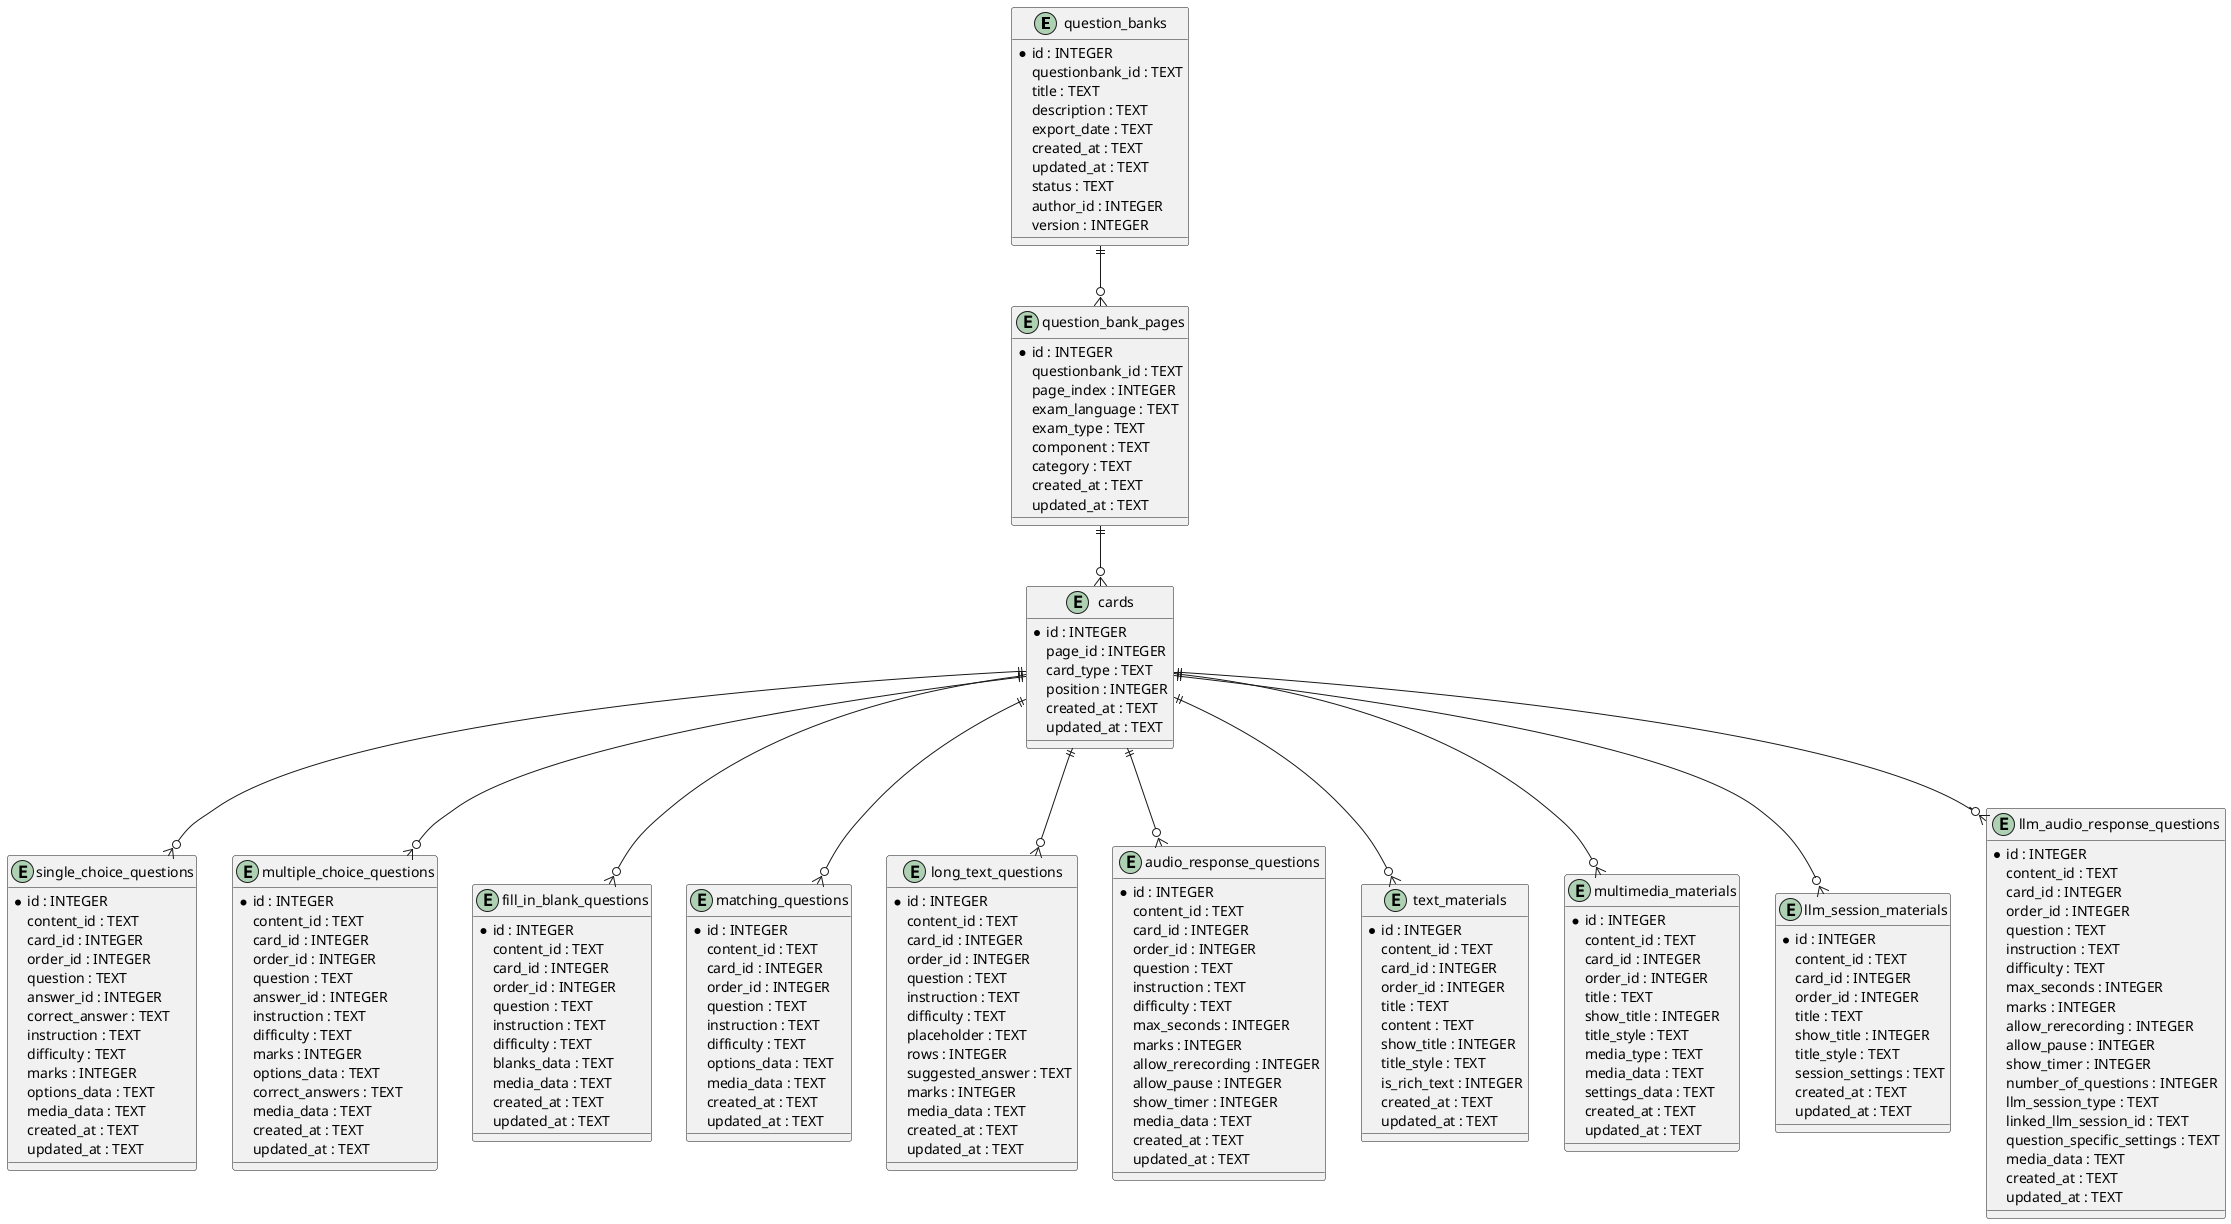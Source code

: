 @startuml
entity question_banks {
  * id : INTEGER
  questionbank_id : TEXT
  title : TEXT
  description : TEXT
  export_date : TEXT
  created_at : TEXT
  updated_at : TEXT
  status : TEXT
  author_id : INTEGER
  version : INTEGER
}

entity question_bank_pages {
  * id : INTEGER
  questionbank_id : TEXT
  page_index : INTEGER
  exam_language : TEXT
  exam_type : TEXT
  component : TEXT
  category : TEXT
  created_at : TEXT
  updated_at : TEXT
}

entity cards {
  * id : INTEGER
  page_id : INTEGER
  card_type : TEXT
  position : INTEGER
  created_at : TEXT
  updated_at : TEXT
}

entity single_choice_questions {
  * id : INTEGER
  content_id : TEXT
  card_id : INTEGER
  order_id : INTEGER
  question : TEXT
  answer_id : INTEGER
  correct_answer : TEXT
  instruction : TEXT
  difficulty : TEXT
  marks : INTEGER
  options_data : TEXT
  media_data : TEXT
  created_at : TEXT
  updated_at : TEXT
}

entity multiple_choice_questions {
  * id : INTEGER
  content_id : TEXT
  card_id : INTEGER
  order_id : INTEGER
  question : TEXT
  answer_id : INTEGER
  instruction : TEXT
  difficulty : TEXT
  marks : INTEGER
  options_data : TEXT
  correct_answers : TEXT
  media_data : TEXT
  created_at : TEXT
  updated_at : TEXT
}

entity fill_in_blank_questions {
  * id : INTEGER
  content_id : TEXT
  card_id : INTEGER
  order_id : INTEGER
  question : TEXT
  instruction : TEXT
  difficulty : TEXT
  blanks_data : TEXT
  media_data : TEXT
  created_at : TEXT
  updated_at : TEXT
}

entity matching_questions {
  * id : INTEGER
  content_id : TEXT
  card_id : INTEGER
  order_id : INTEGER
  question : TEXT
  instruction : TEXT
  difficulty : TEXT
  options_data : TEXT
  media_data : TEXT
  created_at : TEXT
  updated_at : TEXT
}

entity long_text_questions {
  * id : INTEGER
  content_id : TEXT
  card_id : INTEGER
  order_id : INTEGER
  question : TEXT
  instruction : TEXT
  difficulty : TEXT
  placeholder : TEXT
  rows : INTEGER
  suggested_answer : TEXT
  marks : INTEGER
  media_data : TEXT
  created_at : TEXT
  updated_at : TEXT
}

entity audio_response_questions {
  * id : INTEGER
  content_id : TEXT
  card_id : INTEGER
  order_id : INTEGER
  question : TEXT
  instruction : TEXT
  difficulty : TEXT
  max_seconds : INTEGER
  marks : INTEGER
  allow_rerecording : INTEGER
  allow_pause : INTEGER
  show_timer : INTEGER
  media_data : TEXT
  created_at : TEXT
  updated_at : TEXT
}

entity text_materials {
  * id : INTEGER
  content_id : TEXT
  card_id : INTEGER
  order_id : INTEGER
  title : TEXT
  content : TEXT
  show_title : INTEGER
  title_style : TEXT
  is_rich_text : INTEGER
  created_at : TEXT
  updated_at : TEXT
}

entity multimedia_materials {
  * id : INTEGER
  content_id : TEXT
  card_id : INTEGER
  order_id : INTEGER
  title : TEXT
  show_title : INTEGER
  title_style : TEXT
  media_type : TEXT
  media_data : TEXT
  settings_data : TEXT
  created_at : TEXT
  updated_at : TEXT
}

entity llm_session_materials {
  * id : INTEGER
  content_id : TEXT
  card_id : INTEGER
  order_id : INTEGER
  title : TEXT
  show_title : INTEGER
  title_style : TEXT
  session_settings : TEXT
  created_at : TEXT
  updated_at : TEXT
}

entity llm_audio_response_questions {
  * id : INTEGER
  content_id : TEXT
  card_id : INTEGER
  order_id : INTEGER
  question : TEXT
  instruction : TEXT
  difficulty : TEXT
  max_seconds : INTEGER
  marks : INTEGER
  allow_rerecording : INTEGER
  allow_pause : INTEGER
  show_timer : INTEGER
  number_of_questions : INTEGER
  llm_session_type : TEXT
  linked_llm_session_id : TEXT
  question_specific_settings : TEXT
  media_data : TEXT
  created_at : TEXT
  updated_at : TEXT
}

question_banks ||--o{ question_bank_pages
question_bank_pages ||--o{ cards
cards ||--o{ single_choice_questions
cards ||--o{ multiple_choice_questions
cards ||--o{ fill_in_blank_questions
cards ||--o{ matching_questions
cards ||--o{ long_text_questions
cards ||--o{ audio_response_questions
cards ||--o{ text_materials
cards ||--o{ multimedia_materials
cards ||--o{ llm_session_materials
cards ||--o{ llm_audio_response_questions
@enduml